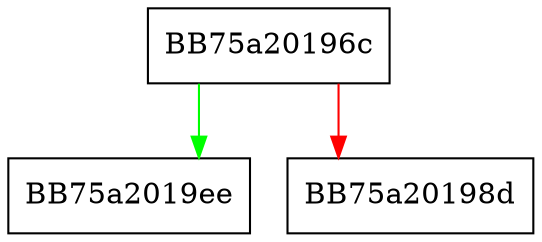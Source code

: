 digraph luaS_newudata {
  node [shape="box"];
  graph [splines=ortho];
  BB75a20196c -> BB75a2019ee [color="green"];
  BB75a20196c -> BB75a20198d [color="red"];
}